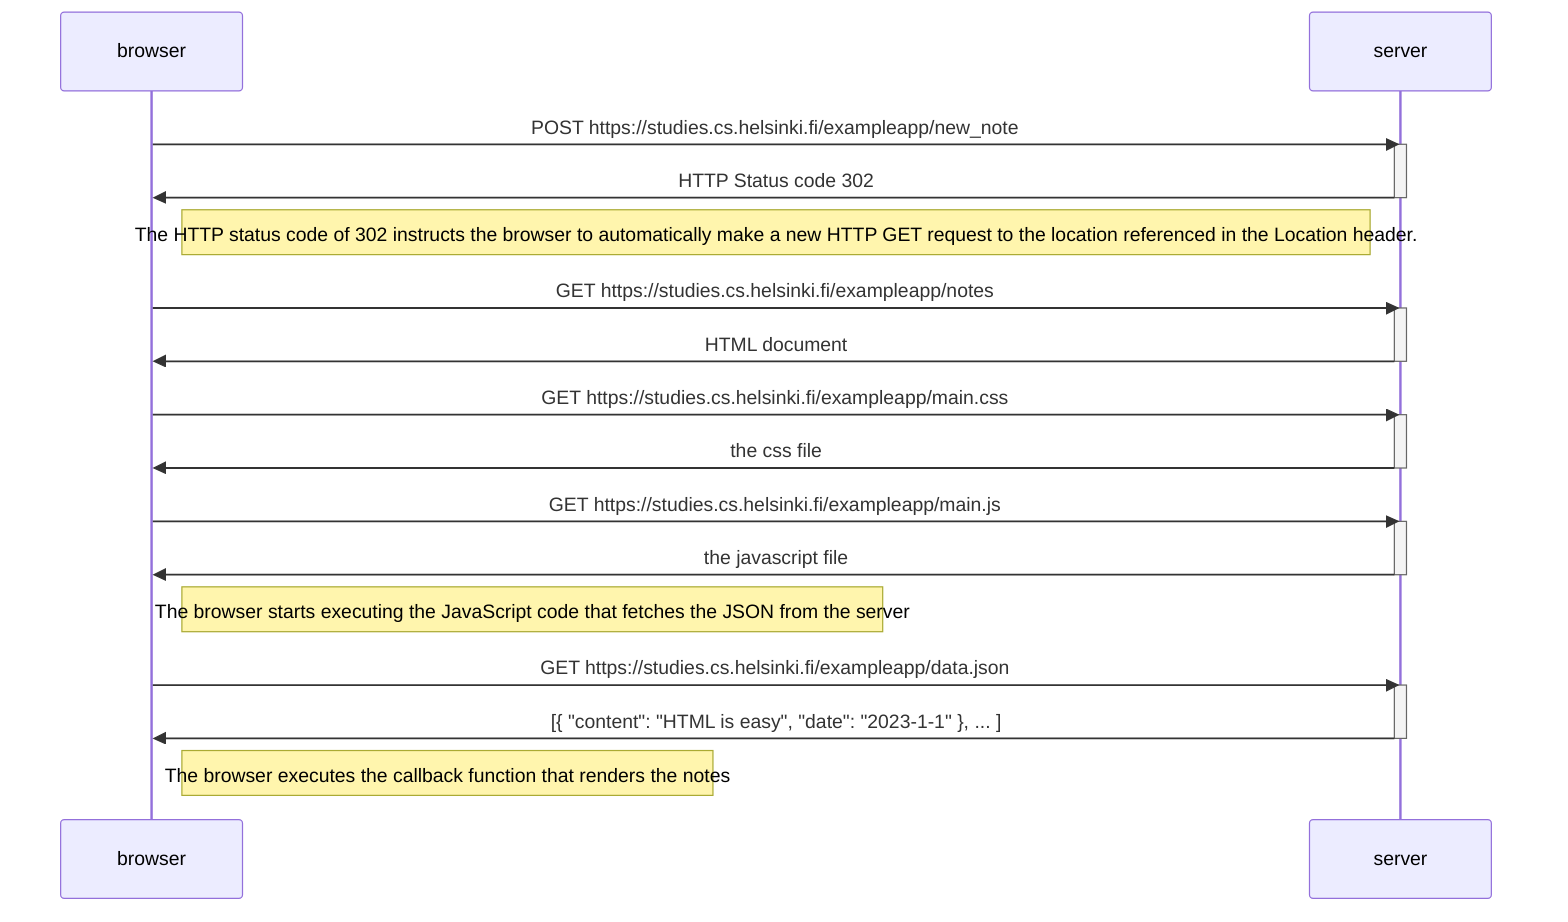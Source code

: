 sequenceDiagram
        participant browser
        participant server

        browser->>server: POST https://studies.cs.helsinki.fi/exampleapp/new_note
        activate server
        server->>browser: HTTP Status code 302
        deactivate server

        Note left of server: The HTTP status code of 302 instructs the browser to automatically make a new HTTP GET request to the location referenced in the Location header.

        browser->>server: GET https://studies.cs.helsinki.fi/exampleapp/notes
        activate server
        server->>browser: HTML document
        deactivate server

        browser->>server: GET https://studies.cs.helsinki.fi/exampleapp/main.css
        activate server
        server->>browser: the css file
        deactivate server

        browser->>server: GET https://studies.cs.helsinki.fi/exampleapp/main.js
        activate server
        server->>browser: the javascript file
        deactivate server

        Note right of browser: The browser starts executing the JavaScript code that fetches the JSON from the server

        browser->>server: GET https://studies.cs.helsinki.fi/exampleapp/data.json
        activate server
        server->>browser: [{ "content": "HTML is easy", "date": "2023-1-1" }, ... ]
        deactivate server

        Note right of browser: The browser executes the callback function that renders the notes
